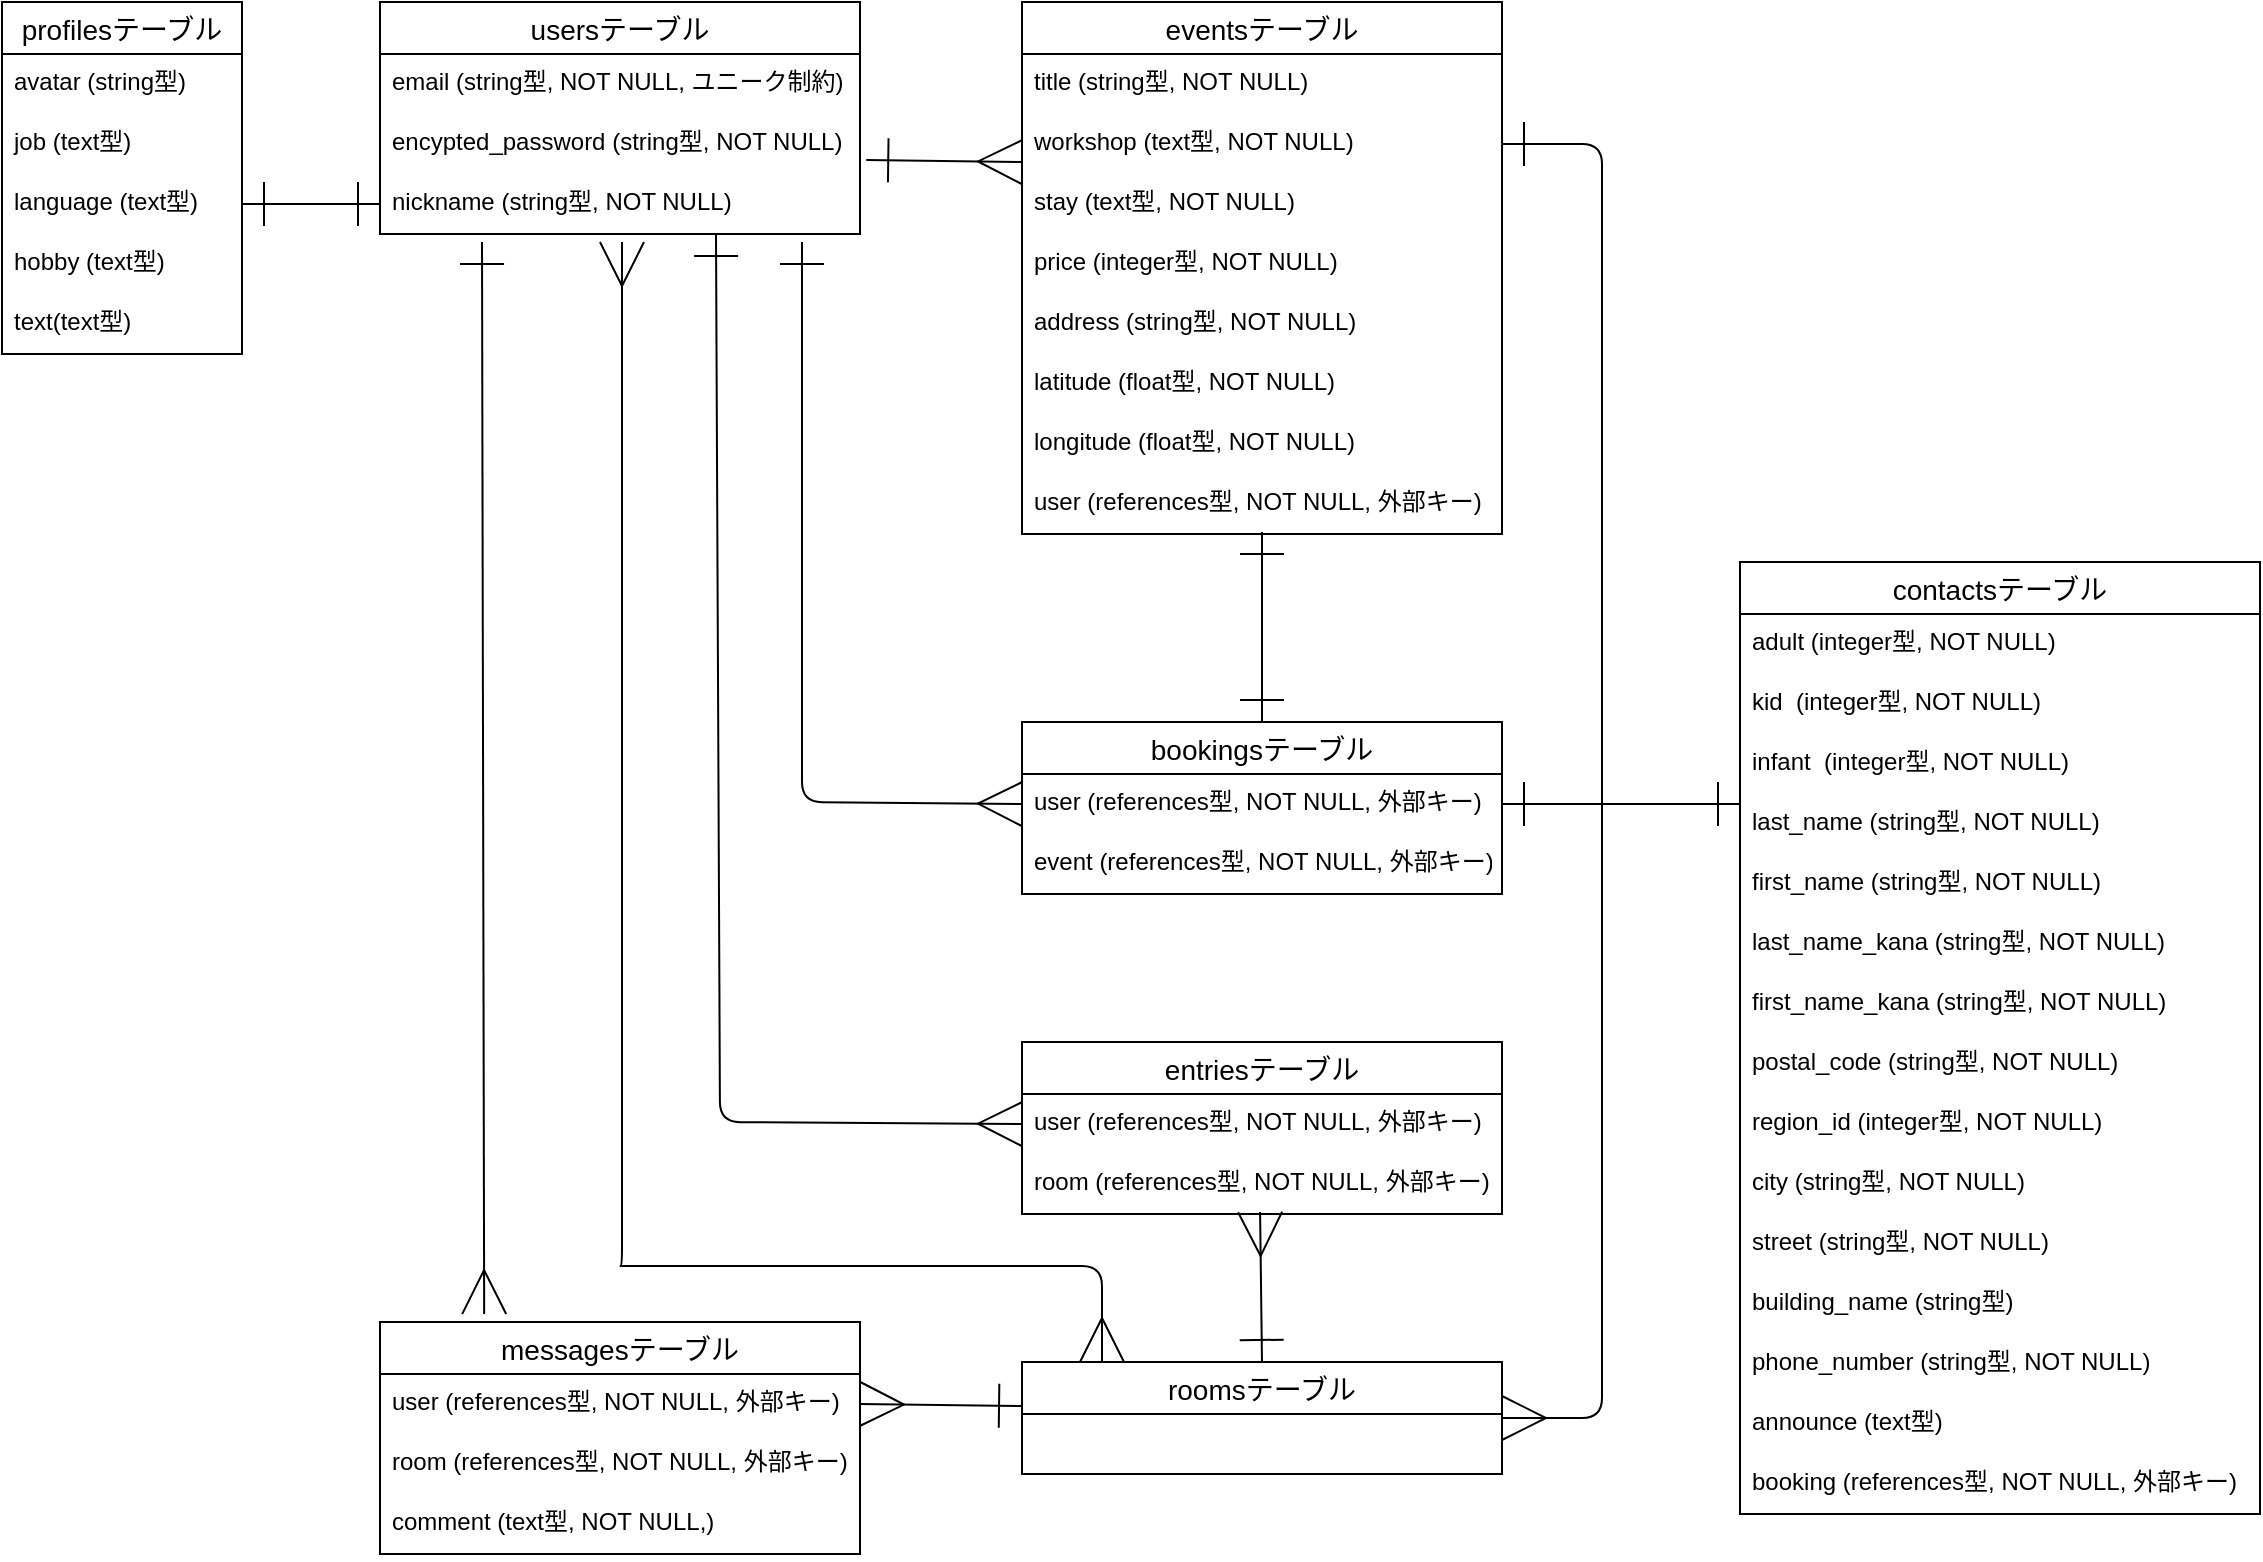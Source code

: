 <mxfile>
    <diagram id="CsrNP2UGIjM1M6Ydid8Y" name="ページ1">
        <mxGraphModel dx="963" dy="544" grid="1" gridSize="10" guides="1" tooltips="1" connect="1" arrows="1" fold="1" page="1" pageScale="1" pageWidth="1169" pageHeight="827" math="0" shadow="0">
            <root>
                <mxCell id="0"/>
                <mxCell id="1" parent="0"/>
                <mxCell id="2" value="usersテーブル" style="swimlane;fontStyle=0;childLayout=stackLayout;horizontal=1;startSize=26;horizontalStack=0;resizeParent=1;resizeParentMax=0;resizeLast=0;collapsible=1;marginBottom=0;align=center;fontSize=14;" parent="1" vertex="1">
                    <mxGeometry x="229" y="40" width="240" height="116" as="geometry"/>
                </mxCell>
                <mxCell id="3" value="email (string型, NOT NULL, ユニーク制約)" style="text;strokeColor=none;fillColor=none;spacingLeft=4;spacingRight=4;overflow=hidden;rotatable=0;points=[[0,0.5],[1,0.5]];portConstraint=eastwest;fontSize=12;" parent="2" vertex="1">
                    <mxGeometry y="26" width="240" height="30" as="geometry"/>
                </mxCell>
                <mxCell id="4" value="encypted_password (string型, NOT NULL)" style="text;strokeColor=none;fillColor=none;spacingLeft=4;spacingRight=4;overflow=hidden;rotatable=0;points=[[0,0.5],[1,0.5]];portConstraint=eastwest;fontSize=12;" parent="2" vertex="1">
                    <mxGeometry y="56" width="240" height="30" as="geometry"/>
                </mxCell>
                <mxCell id="5" value="nickname (string型, NOT NULL)" style="text;strokeColor=none;fillColor=none;spacingLeft=4;spacingRight=4;overflow=hidden;rotatable=0;points=[[0,0.5],[1,0.5]];portConstraint=eastwest;fontSize=12;" parent="2" vertex="1">
                    <mxGeometry y="86" width="240" height="30" as="geometry"/>
                </mxCell>
                <mxCell id="13" value="eventsテーブル" style="swimlane;fontStyle=0;childLayout=stackLayout;horizontal=1;startSize=26;horizontalStack=0;resizeParent=1;resizeParentMax=0;resizeLast=0;collapsible=1;marginBottom=0;align=center;fontSize=14;" vertex="1" parent="1">
                    <mxGeometry x="550" y="40" width="240" height="266" as="geometry"/>
                </mxCell>
                <mxCell id="14" value="title (string型, NOT NULL)" style="text;strokeColor=none;fillColor=none;spacingLeft=4;spacingRight=4;overflow=hidden;rotatable=0;points=[[0,0.5],[1,0.5]];portConstraint=eastwest;fontSize=12;" vertex="1" parent="13">
                    <mxGeometry y="26" width="240" height="30" as="geometry"/>
                </mxCell>
                <mxCell id="15" value="workshop (text型, NOT NULL)&#10; " style="text;strokeColor=none;fillColor=none;spacingLeft=4;spacingRight=4;overflow=hidden;rotatable=0;points=[[0,0.5],[1,0.5]];portConstraint=eastwest;fontSize=12;" vertex="1" parent="13">
                    <mxGeometry y="56" width="240" height="30" as="geometry"/>
                </mxCell>
                <mxCell id="28" value="stay (text型, NOT NULL)&#10; " style="text;strokeColor=none;fillColor=none;spacingLeft=4;spacingRight=4;overflow=hidden;rotatable=0;points=[[0,0.5],[1,0.5]];portConstraint=eastwest;fontSize=12;" vertex="1" parent="13">
                    <mxGeometry y="86" width="240" height="30" as="geometry"/>
                </mxCell>
                <mxCell id="21" value="price (integer型, NOT NULL)" style="text;strokeColor=none;fillColor=none;spacingLeft=4;spacingRight=4;overflow=hidden;rotatable=0;points=[[0,0.5],[1,0.5]];portConstraint=eastwest;fontSize=12;" vertex="1" parent="13">
                    <mxGeometry y="116" width="240" height="30" as="geometry"/>
                </mxCell>
                <mxCell id="29" value="address (string型, NOT NULL)" style="text;strokeColor=none;fillColor=none;spacingLeft=4;spacingRight=4;overflow=hidden;rotatable=0;points=[[0,0.5],[1,0.5]];portConstraint=eastwest;fontSize=12;" vertex="1" parent="13">
                    <mxGeometry y="146" width="240" height="30" as="geometry"/>
                </mxCell>
                <mxCell id="30" value="latitude (float型, NOT NULL)" style="text;strokeColor=none;fillColor=none;spacingLeft=4;spacingRight=4;overflow=hidden;rotatable=0;points=[[0,0.5],[1,0.5]];portConstraint=eastwest;fontSize=12;" vertex="1" parent="13">
                    <mxGeometry y="176" width="240" height="30" as="geometry"/>
                </mxCell>
                <mxCell id="31" value="longitude (float型, NOT NULL)" style="text;strokeColor=none;fillColor=none;spacingLeft=4;spacingRight=4;overflow=hidden;rotatable=0;points=[[0,0.5],[1,0.5]];portConstraint=eastwest;fontSize=12;" vertex="1" parent="13">
                    <mxGeometry y="206" width="240" height="30" as="geometry"/>
                </mxCell>
                <mxCell id="22" value="user (references型, NOT NULL, 外部キー)" style="text;strokeColor=none;fillColor=none;spacingLeft=4;spacingRight=4;overflow=hidden;rotatable=0;points=[[0,0.5],[1,0.5]];portConstraint=eastwest;fontSize=12;" vertex="1" parent="13">
                    <mxGeometry y="236" width="240" height="30" as="geometry"/>
                </mxCell>
                <mxCell id="54" style="edgeStyle=none;html=1;entryX=0;entryY=0.8;entryDx=0;entryDy=0;startArrow=ERone;startFill=0;strokeColor=default;endArrow=ERmany;endFill=0;endSize=20;startSize=20;exitX=1.013;exitY=0.767;exitDx=0;exitDy=0;entryPerimeter=0;exitPerimeter=0;" edge="1" parent="1" source="4" target="15">
                    <mxGeometry relative="1" as="geometry">
                        <mxPoint x="469" y="171" as="sourcePoint"/>
                        <mxPoint x="577.08" y="201.02" as="targetPoint"/>
                    </mxGeometry>
                </mxCell>
                <mxCell id="55" value="bookingsテーブル" style="swimlane;fontStyle=0;childLayout=stackLayout;horizontal=1;startSize=26;horizontalStack=0;resizeParent=1;resizeParentMax=0;resizeLast=0;collapsible=1;marginBottom=0;align=center;fontSize=14;" vertex="1" parent="1">
                    <mxGeometry x="550" y="400" width="240" height="86" as="geometry"/>
                </mxCell>
                <mxCell id="56" value="user (references型, NOT NULL, 外部キー)" style="text;strokeColor=none;fillColor=none;spacingLeft=4;spacingRight=4;overflow=hidden;rotatable=0;points=[[0,0.5],[1,0.5]];portConstraint=eastwest;fontSize=12;" vertex="1" parent="55">
                    <mxGeometry y="26" width="240" height="30" as="geometry"/>
                </mxCell>
                <mxCell id="57" value="event (references型, NOT NULL, 外部キー)" style="text;strokeColor=none;fillColor=none;spacingLeft=4;spacingRight=4;overflow=hidden;rotatable=0;points=[[0,0.5],[1,0.5]];portConstraint=eastwest;fontSize=12;" vertex="1" parent="55">
                    <mxGeometry y="56" width="240" height="30" as="geometry"/>
                </mxCell>
                <mxCell id="58" style="edgeStyle=none;html=1;entryX=0;entryY=0.5;entryDx=0;entryDy=0;endArrow=ERmany;endFill=0;startArrow=ERone;startFill=0;endSize=20;startSize=20;" edge="1" parent="1" target="56">
                    <mxGeometry relative="1" as="geometry">
                        <mxPoint x="440" y="160" as="sourcePoint"/>
                        <mxPoint x="709" y="400" as="targetPoint"/>
                        <Array as="points">
                            <mxPoint x="440" y="440"/>
                        </Array>
                    </mxGeometry>
                </mxCell>
                <mxCell id="71" value="" style="fontSize=12;html=1;endArrow=ERone;startArrow=ERone;exitX=0.5;exitY=0;exitDx=0;exitDy=0;startFill=0;endFill=0;endSize=20;startSize=20;entryX=0.5;entryY=0.967;entryDx=0;entryDy=0;entryPerimeter=0;" edge="1" parent="1" source="55" target="22">
                    <mxGeometry width="100" height="100" relative="1" as="geometry">
                        <mxPoint x="549" y="490" as="sourcePoint"/>
                        <mxPoint x="709" y="310" as="targetPoint"/>
                    </mxGeometry>
                </mxCell>
                <mxCell id="74" value="entriesテーブル" style="swimlane;fontStyle=0;childLayout=stackLayout;horizontal=1;startSize=26;horizontalStack=0;resizeParent=1;resizeParentMax=0;resizeLast=0;collapsible=1;marginBottom=0;align=center;fontSize=14;" vertex="1" parent="1">
                    <mxGeometry x="550" y="560" width="240" height="86" as="geometry"/>
                </mxCell>
                <mxCell id="75" value="user (references型, NOT NULL, 外部キー)" style="text;strokeColor=none;fillColor=none;spacingLeft=4;spacingRight=4;overflow=hidden;rotatable=0;points=[[0,0.5],[1,0.5]];portConstraint=eastwest;fontSize=12;" vertex="1" parent="74">
                    <mxGeometry y="26" width="240" height="30" as="geometry"/>
                </mxCell>
                <mxCell id="76" value="room (references型, NOT NULL, 外部キー)" style="text;strokeColor=none;fillColor=none;spacingLeft=4;spacingRight=4;overflow=hidden;rotatable=0;points=[[0,0.5],[1,0.5]];portConstraint=eastwest;fontSize=12;" vertex="1" parent="74">
                    <mxGeometry y="56" width="240" height="30" as="geometry"/>
                </mxCell>
                <mxCell id="77" value="roomsテーブル" style="swimlane;fontStyle=0;childLayout=stackLayout;horizontal=1;startSize=26;horizontalStack=0;resizeParent=1;resizeParentMax=0;resizeLast=0;collapsible=1;marginBottom=0;align=center;fontSize=14;" vertex="1" parent="1">
                    <mxGeometry x="550" y="720" width="240" height="56" as="geometry"/>
                </mxCell>
                <mxCell id="80" value="messagesテーブル" style="swimlane;fontStyle=0;childLayout=stackLayout;horizontal=1;startSize=26;horizontalStack=0;resizeParent=1;resizeParentMax=0;resizeLast=0;collapsible=1;marginBottom=0;align=center;fontSize=14;" vertex="1" parent="1">
                    <mxGeometry x="229" y="700" width="240" height="116" as="geometry"/>
                </mxCell>
                <mxCell id="81" value="user (references型, NOT NULL, 外部キー)" style="text;strokeColor=none;fillColor=none;spacingLeft=4;spacingRight=4;overflow=hidden;rotatable=0;points=[[0,0.5],[1,0.5]];portConstraint=eastwest;fontSize=12;" vertex="1" parent="80">
                    <mxGeometry y="26" width="240" height="30" as="geometry"/>
                </mxCell>
                <mxCell id="82" value="room (references型, NOT NULL, 外部キー)" style="text;strokeColor=none;fillColor=none;spacingLeft=4;spacingRight=4;overflow=hidden;rotatable=0;points=[[0,0.5],[1,0.5]];portConstraint=eastwest;fontSize=12;" vertex="1" parent="80">
                    <mxGeometry y="56" width="240" height="30" as="geometry"/>
                </mxCell>
                <mxCell id="86" value="comment (text型, NOT NULL,)" style="text;strokeColor=none;fillColor=none;spacingLeft=4;spacingRight=4;overflow=hidden;rotatable=0;points=[[0,0.5],[1,0.5]];portConstraint=eastwest;fontSize=12;" vertex="1" parent="80">
                    <mxGeometry y="86" width="240" height="30" as="geometry"/>
                </mxCell>
                <mxCell id="87" style="edgeStyle=none;html=1;entryX=1;entryY=0.5;entryDx=0;entryDy=0;endArrow=ERmany;endFill=0;startArrow=ERone;startFill=0;endSize=20;startSize=20;exitX=-0.002;exitY=0.393;exitDx=0;exitDy=0;exitPerimeter=0;" edge="1" parent="1" source="77" target="81">
                    <mxGeometry relative="1" as="geometry">
                        <mxPoint x="584" y="742" as="sourcePoint"/>
                        <mxPoint x="619" y="650" as="targetPoint"/>
                    </mxGeometry>
                </mxCell>
                <mxCell id="88" style="edgeStyle=none;html=1;endArrow=ERmany;endFill=0;startArrow=ERone;startFill=0;endSize=20;startSize=20;exitX=0.5;exitY=0;exitDx=0;exitDy=0;entryX=0.496;entryY=0.967;entryDx=0;entryDy=0;entryPerimeter=0;" edge="1" parent="1" source="77" target="76">
                    <mxGeometry relative="1" as="geometry">
                        <mxPoint x="479" y="451" as="sourcePoint"/>
                        <mxPoint x="709" y="650" as="targetPoint"/>
                    </mxGeometry>
                </mxCell>
                <mxCell id="89" style="edgeStyle=none;html=1;endArrow=ERmany;endFill=0;startArrow=ERone;startFill=0;endSize=20;startSize=20;entryX=0.217;entryY=-0.034;entryDx=0;entryDy=0;entryPerimeter=0;" edge="1" parent="1" target="80">
                    <mxGeometry relative="1" as="geometry">
                        <mxPoint x="280" y="160" as="sourcePoint"/>
                        <mxPoint x="280" y="690" as="targetPoint"/>
                    </mxGeometry>
                </mxCell>
                <mxCell id="90" style="edgeStyle=none;html=1;endArrow=ERmany;endFill=0;startArrow=ERone;startFill=0;endSize=20;startSize=20;exitX=0.7;exitY=1;exitDx=0;exitDy=0;exitPerimeter=0;" edge="1" parent="1" source="5">
                    <mxGeometry relative="1" as="geometry">
                        <mxPoint x="397" y="189.99" as="sourcePoint"/>
                        <mxPoint x="550" y="601" as="targetPoint"/>
                        <Array as="points">
                            <mxPoint x="399" y="600"/>
                        </Array>
                    </mxGeometry>
                </mxCell>
                <mxCell id="92" value="" style="edgeStyle=orthogonalEdgeStyle;fontSize=12;html=1;endArrow=ERmany;startArrow=ERmany;startSize=20;endSize=20;" edge="1" parent="1">
                    <mxGeometry width="100" height="100" relative="1" as="geometry">
                        <mxPoint x="350" y="160" as="sourcePoint"/>
                        <mxPoint x="590" y="720" as="targetPoint"/>
                        <Array as="points">
                            <mxPoint x="349" y="672"/>
                            <mxPoint x="590" y="672"/>
                            <mxPoint x="590" y="720"/>
                        </Array>
                    </mxGeometry>
                </mxCell>
                <mxCell id="94" value="contactsテーブル" style="swimlane;fontStyle=0;childLayout=stackLayout;horizontal=1;startSize=26;horizontalStack=0;resizeParent=1;resizeParentMax=0;resizeLast=0;collapsible=1;marginBottom=0;align=center;fontSize=14;" vertex="1" parent="1">
                    <mxGeometry x="909" y="320" width="260" height="476" as="geometry"/>
                </mxCell>
                <mxCell id="107" value="adult (integer型, NOT NULL)" style="text;strokeColor=none;fillColor=none;spacingLeft=4;spacingRight=4;overflow=hidden;rotatable=0;points=[[0,0.5],[1,0.5]];portConstraint=eastwest;fontSize=12;" vertex="1" parent="94">
                    <mxGeometry y="26" width="260" height="30" as="geometry"/>
                </mxCell>
                <mxCell id="108" value="kid  (integer型, NOT NULL)" style="text;strokeColor=none;fillColor=none;spacingLeft=4;spacingRight=4;overflow=hidden;rotatable=0;points=[[0,0.5],[1,0.5]];portConstraint=eastwest;fontSize=12;" vertex="1" parent="94">
                    <mxGeometry y="56" width="260" height="30" as="geometry"/>
                </mxCell>
                <mxCell id="109" value="infant  (integer型, NOT NULL)" style="text;strokeColor=none;fillColor=none;spacingLeft=4;spacingRight=4;overflow=hidden;rotatable=0;points=[[0,0.5],[1,0.5]];portConstraint=eastwest;fontSize=12;" vertex="1" parent="94">
                    <mxGeometry y="86" width="260" height="30" as="geometry"/>
                </mxCell>
                <mxCell id="7" value="last_name (string型, NOT NULL)" style="text;strokeColor=none;fillColor=none;spacingLeft=4;spacingRight=4;overflow=hidden;rotatable=0;points=[[0,0.5],[1,0.5]];portConstraint=eastwest;fontSize=12;" parent="94" vertex="1">
                    <mxGeometry y="116" width="260" height="30" as="geometry"/>
                </mxCell>
                <mxCell id="8" value="first_name (string型, NOT NULL)" style="text;strokeColor=none;fillColor=none;spacingLeft=4;spacingRight=4;overflow=hidden;rotatable=0;points=[[0,0.5],[1,0.5]];portConstraint=eastwest;fontSize=12;" parent="94" vertex="1">
                    <mxGeometry y="146" width="260" height="30" as="geometry"/>
                </mxCell>
                <mxCell id="9" value="last_name_kana (string型, NOT NULL)" style="text;strokeColor=none;fillColor=none;spacingLeft=4;spacingRight=4;overflow=hidden;rotatable=0;points=[[0,0.5],[1,0.5]];portConstraint=eastwest;fontSize=12;" parent="94" vertex="1">
                    <mxGeometry y="176" width="260" height="30" as="geometry"/>
                </mxCell>
                <mxCell id="10" value="first_name_kana (string型, NOT NULL)" style="text;strokeColor=none;fillColor=none;spacingLeft=4;spacingRight=4;overflow=hidden;rotatable=0;points=[[0,0.5],[1,0.5]];portConstraint=eastwest;fontSize=12;" parent="94" vertex="1">
                    <mxGeometry y="206" width="260" height="30" as="geometry"/>
                </mxCell>
                <mxCell id="33" value="postal_code (string型, NOT NULL)&#10; " style="text;strokeColor=none;fillColor=none;spacingLeft=4;spacingRight=4;overflow=hidden;rotatable=0;points=[[0,0.5],[1,0.5]];portConstraint=eastwest;fontSize=12;" vertex="1" parent="94">
                    <mxGeometry y="236" width="260" height="30" as="geometry"/>
                </mxCell>
                <mxCell id="34" value="region_id (integer型, NOT NULL)" style="text;strokeColor=none;fillColor=none;spacingLeft=4;spacingRight=4;overflow=hidden;rotatable=0;points=[[0,0.5],[1,0.5]];portConstraint=eastwest;fontSize=12;" vertex="1" parent="94">
                    <mxGeometry y="266" width="260" height="30" as="geometry"/>
                </mxCell>
                <mxCell id="35" value="city (string型, NOT NULL)" style="text;strokeColor=none;fillColor=none;spacingLeft=4;spacingRight=4;overflow=hidden;rotatable=0;points=[[0,0.5],[1,0.5]];portConstraint=eastwest;fontSize=12;" vertex="1" parent="94">
                    <mxGeometry y="296" width="260" height="30" as="geometry"/>
                </mxCell>
                <mxCell id="36" value="street (string型, NOT NULL)" style="text;strokeColor=none;fillColor=none;spacingLeft=4;spacingRight=4;overflow=hidden;rotatable=0;points=[[0,0.5],[1,0.5]];portConstraint=eastwest;fontSize=12;" vertex="1" parent="94">
                    <mxGeometry y="326" width="260" height="30" as="geometry"/>
                </mxCell>
                <mxCell id="37" value="building_name (string型)" style="text;strokeColor=none;fillColor=none;spacingLeft=4;spacingRight=4;overflow=hidden;rotatable=0;points=[[0,0.5],[1,0.5]];portConstraint=eastwest;fontSize=12;" vertex="1" parent="94">
                    <mxGeometry y="356" width="260" height="30" as="geometry"/>
                </mxCell>
                <mxCell id="38" value="phone_number (string型, NOT NULL)" style="text;strokeColor=none;fillColor=none;spacingLeft=4;spacingRight=4;overflow=hidden;rotatable=0;points=[[0,0.5],[1,0.5]];portConstraint=eastwest;fontSize=12;" vertex="1" parent="94">
                    <mxGeometry y="386" width="260" height="30" as="geometry"/>
                </mxCell>
                <mxCell id="11" value="announce (text型)" style="text;strokeColor=none;fillColor=none;spacingLeft=4;spacingRight=4;overflow=hidden;rotatable=0;points=[[0,0.5],[1,0.5]];portConstraint=eastwest;fontSize=12;" vertex="1" parent="94">
                    <mxGeometry y="416" width="260" height="30" as="geometry"/>
                </mxCell>
                <mxCell id="111" value="booking (references型, NOT NULL, 外部キー)" style="text;strokeColor=none;fillColor=none;spacingLeft=4;spacingRight=4;overflow=hidden;rotatable=0;points=[[0,0.5],[1,0.5]];portConstraint=eastwest;fontSize=12;" vertex="1" parent="94">
                    <mxGeometry y="446" width="260" height="30" as="geometry"/>
                </mxCell>
                <mxCell id="110" value="" style="fontSize=12;html=1;endArrow=ERone;startArrow=ERone;exitX=1;exitY=0.5;exitDx=0;exitDy=0;startFill=0;endFill=0;endSize=20;startSize=20;entryX=0;entryY=0.167;entryDx=0;entryDy=0;entryPerimeter=0;" edge="1" parent="1" source="56" target="7">
                    <mxGeometry width="100" height="100" relative="1" as="geometry">
                        <mxPoint x="719" y="410" as="sourcePoint"/>
                        <mxPoint x="719" y="315.01" as="targetPoint"/>
                    </mxGeometry>
                </mxCell>
                <mxCell id="115" value="profilesテーブル" style="swimlane;fontStyle=0;childLayout=stackLayout;horizontal=1;startSize=26;horizontalStack=0;resizeParent=1;resizeParentMax=0;resizeLast=0;collapsible=1;marginBottom=0;align=center;fontSize=14;" vertex="1" parent="1">
                    <mxGeometry x="40" y="40" width="120" height="176" as="geometry"/>
                </mxCell>
                <mxCell id="119" value="avatar (string型)" style="text;strokeColor=none;fillColor=none;spacingLeft=4;spacingRight=4;overflow=hidden;rotatable=0;points=[[0,0.5],[1,0.5]];portConstraint=eastwest;fontSize=12;" vertex="1" parent="115">
                    <mxGeometry y="26" width="120" height="30" as="geometry"/>
                </mxCell>
                <mxCell id="120" value="job (text型)" style="text;strokeColor=none;fillColor=none;spacingLeft=4;spacingRight=4;overflow=hidden;rotatable=0;points=[[0,0.5],[1,0.5]];portConstraint=eastwest;fontSize=12;" vertex="1" parent="115">
                    <mxGeometry y="56" width="120" height="30" as="geometry"/>
                </mxCell>
                <mxCell id="121" value="language (text型)" style="text;strokeColor=none;fillColor=none;spacingLeft=4;spacingRight=4;overflow=hidden;rotatable=0;points=[[0,0.5],[1,0.5]];portConstraint=eastwest;fontSize=12;" vertex="1" parent="115">
                    <mxGeometry y="86" width="120" height="30" as="geometry"/>
                </mxCell>
                <mxCell id="122" value="hobby (text型)" style="text;strokeColor=none;fillColor=none;spacingLeft=4;spacingRight=4;overflow=hidden;rotatable=0;points=[[0,0.5],[1,0.5]];portConstraint=eastwest;fontSize=12;" vertex="1" parent="115">
                    <mxGeometry y="116" width="120" height="30" as="geometry"/>
                </mxCell>
                <mxCell id="123" value="text(text型)" style="text;strokeColor=none;fillColor=none;spacingLeft=4;spacingRight=4;overflow=hidden;rotatable=0;points=[[0,0.5],[1,0.5]];portConstraint=eastwest;fontSize=12;" vertex="1" parent="115">
                    <mxGeometry y="146" width="120" height="30" as="geometry"/>
                </mxCell>
                <mxCell id="125" style="edgeStyle=orthogonalEdgeStyle;html=1;exitX=1;exitY=0.5;exitDx=0;exitDy=0;entryX=0;entryY=0.5;entryDx=0;entryDy=0;startArrow=ERone;startFill=0;endArrow=ERone;endFill=0;startSize=20;endSize=20;" edge="1" parent="1" source="121" target="5">
                    <mxGeometry relative="1" as="geometry"/>
                </mxCell>
                <mxCell id="127" style="edgeStyle=orthogonalEdgeStyle;html=1;exitX=1;exitY=0.5;exitDx=0;exitDy=0;entryX=1;entryY=0.5;entryDx=0;entryDy=0;startArrow=ERone;startFill=0;endArrow=ERmany;endFill=0;startSize=20;endSize=20;" edge="1" parent="1" source="15" target="77">
                    <mxGeometry relative="1" as="geometry">
                        <Array as="points">
                            <mxPoint x="840" y="111"/>
                            <mxPoint x="840" y="748"/>
                        </Array>
                    </mxGeometry>
                </mxCell>
            </root>
        </mxGraphModel>
    </diagram>
</mxfile>